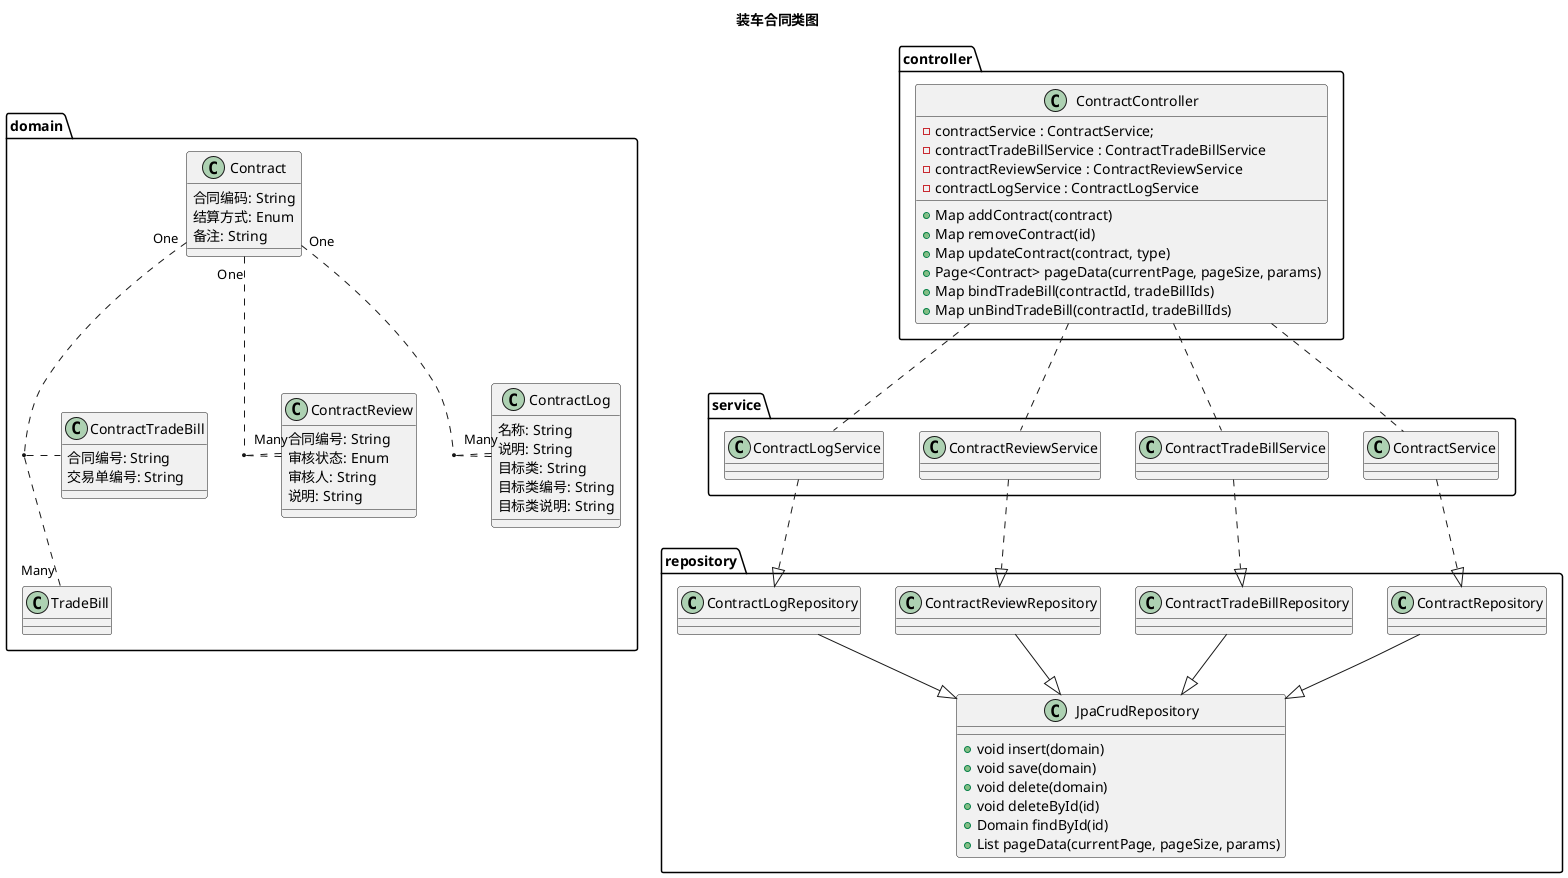 @startuml

title 装车合同类图

package domain {
    Contract "One" .. "Many" TradeBill
    (Contract, TradeBill) . ContractTradeBill

    Contract "One" .. "Many" ContractReview
    (Contract, ContractReview) . ContractReview

    Contract "One" .. "Many" ContractLog
    (Contract, ContractLog) . ContractLog

    class Contract {
        合同编码: String
        结算方式: Enum
        备注: String
    }

    class ContractTradeBill {
        合同编号: String
        交易单编号: String
    }

    class ContractReview {
        合同编号: String
        审核状态: Enum
        审核人: String
        说明: String
    }


    class ContractLog {
        名称: String
        说明: String
        目标类: String
        目标类编号: String
        目标类说明: String
    }
}

package repository {
    ContractRepository --|> JpaCrudRepository
    ContractTradeBillRepository --|> JpaCrudRepository
    ContractReviewRepository --|> JpaCrudRepository
    ContractLogRepository --|> JpaCrudRepository

    class JpaCrudRepository {
        +void insert(domain)
        +void save(domain)
        +void delete(domain)
        +void deleteById(id)
        +Domain findById(id)
        +List pageData(currentPage, pageSize, params)
    }
}

package service {
    ContractService ..|> ContractRepository
    ContractTradeBillService ..|> ContractTradeBillRepository
    ContractReviewService ..|> ContractReviewRepository
    ContractLogService ..|> ContractLogRepository
}

package controller {
    ContractController .. ContractService
    ContractController .. ContractTradeBillService
    ContractController .. ContractReviewService
    ContractController .. ContractLogService

    class ContractController {
        -contractService : ContractService;
        -contractTradeBillService : ContractTradeBillService
        -contractReviewService : ContractReviewService
        -contractLogService : ContractLogService

        +Map addContract(contract)
        +Map removeContract(id)
        +Map updateContract(contract, type)
        +Page<Contract> pageData(currentPage, pageSize, params)


        +Map bindTradeBill(contractId, tradeBillIds)
        +Map unBindTradeBill(contractId, tradeBillIds)

    }
}
@enduml